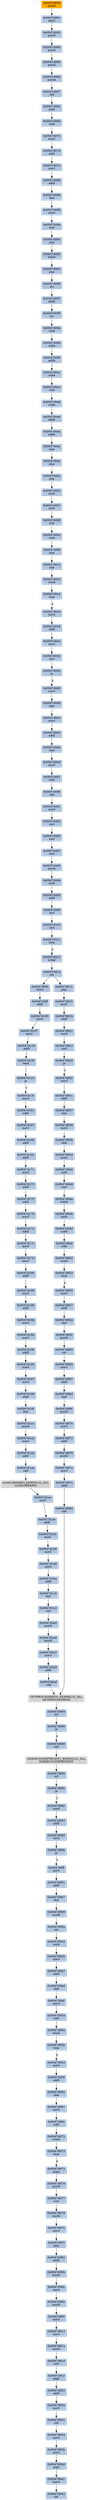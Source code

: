 strict digraph G {
	graph [bgcolor=transparent,
		name=G
	];
	node [color=lightsteelblue,
		fillcolor=lightsteelblue,
		shape=rectangle,
		style=filled
	];
	"0x0047d09d"	[label="0x0047d09d
subb"];
	"0x0047d09f"	[label="0x0047d09f
addb"];
	"0x0047d09d" -> "0x0047d09f"	[color="#000000"];
	"0x0047d907"	[label="0x0047d907
leal"];
	"0x0047d909"	[label="0x0047d909
pushl"];
	"0x0047d907" -> "0x0047d909"	[color="#000000"];
	"0x0047d0a8"	[label="0x0047d0a8
addb"];
	"0x0047d0aa"	[label="0x0047d0aa
addb"];
	"0x0047d0a8" -> "0x0047d0aa"	[color="#000000"];
	"0x0047d173"	[label="0x0047d173
addl"];
	"0x0047d175"	[label="0x0047d175
addl"];
	"0x0047d173" -> "0x0047d175"	[color="#000000"];
	"0x0047d97c"	[label="0x0047d97c
movl"];
	"0x0047d97f"	[label="0x0047d97f
jmp"];
	"0x0047d97c" -> "0x0047d97f"	[color="#000000"];
	"0x0047d872"	[label="0x0047d872
addl"];
	"0x0047d878"	[label="0x0047d878
pushl"];
	"0x0047d872" -> "0x0047d878"	[color="#000000"];
	"0x0047d0b7"	[label="0x0047d0b7
xorb"];
	"0x0047d0b9"	[label="0x0047d0b9
jmp"];
	"0x0047d0b7" -> "0x0047d0b9"	[color="#000000"];
	"0x0047d1b8"	[label="0x0047d1b8
movl"];
	"0x0047d1ba"	[label="0x0047d1ba
addl"];
	"0x0047d1b8" -> "0x0047d1ba"	[color="#000000"];
	"0x0047d0c4"	[label="0x0047d0c4
loop"];
	"0x0047d0c6"	[label="0x0047d0c6
movl"];
	"0x0047d0c4" -> "0x0047d0c6"	[color="#000000",
		label=F];
	"0x0047d167"	[label="0x0047d167
movl"];
	"0x0047d169"	[label="0x0047d169
addl"];
	"0x0047d167" -> "0x0047d169"	[color="#000000"];
	"0x0047d109"	[label="0x0047d109
addl"];
	"0x0047d10f"	[label="0x0047d10f
testl"];
	"0x0047d109" -> "0x0047d10f"	[color="#000000"];
	"0x0047d409"	[label="0x0047d409
movb"];
	"0x0047d40b"	[label="0x0047d40b
mull"];
	"0x0047d409" -> "0x0047d40b"	[color="#000000"];
	"0x0047d819"	[label="0x0047d819
movl"];
	"0x0047d81b"	[label="0x0047d81b
addl"];
	"0x0047d819" -> "0x0047d81b"	[color="#000000"];
	"0x0047d405"	[label="0x0047d405
xorl"];
	"0x0047d407"	[label="0x0047d407
xorl"];
	"0x0047d405" -> "0x0047d407"	[color="#000000"];
	"0x0047d89e"	[label="0x0047d89e
je"];
	"0x0047d8ff"	[label="0x0047d8ff
movl"];
	"0x0047d89e" -> "0x0047d8ff"	[color="#000000",
		label=T];
	"0x0047d865"	[label="0x0047d865
movl"];
	"0x0047d867"	[label="0x0047d867
addl"];
	"0x0047d865" -> "0x0047d867"	[color="#000000"];
	"0x0047d1ac"	[label="0x0047d1ac
movl"];
	"0x0047d1ae"	[label="0x0047d1ae
addl"];
	"0x0047d1ac" -> "0x0047d1ae"	[color="#000000"];
	"0x0047d180"	[label="0x0047d180
addl"];
	"0x0047d186"	[label="0x0047d186
movl"];
	"0x0047d180" -> "0x0047d186"	[color="#000000"];
	"0x0047d07e"	[label="0x0047d07e
movl"];
	"0x0047d080"	[label="0x0047d080
addl"];
	"0x0047d07e" -> "0x0047d080"	[color="#000000"];
	"0x0047d95a"	[label="0x0047d95a
stosb"];
	"0x0047d95b"	[label="0x0047d95b
loop"];
	"0x0047d95a" -> "0x0047d95b"	[color="#000000"];
	"0x0047d178"	[label="0x0047d178
movl"];
	"0x0047d17a"	[label="0x0047d17a
addl"];
	"0x0047d178" -> "0x0047d17a"	[color="#000000"];
	"0x0047d90e"	[label="0x0047d90e
pushl"];
	"0x0047d90f"	[label="0x0047d90f
movl"];
	"0x0047d90e" -> "0x0047d90f"	[color="#000000"];
	"0x0047d06c"	[label="0x0047d06c
popl"];
	"0x0047d06d"	[label="0x0047d06d
subl"];
	"0x0047d06c" -> "0x0047d06d"	[color="#000000"];
	"0x0047d107"	[label="0x0047d107
movl"];
	"0x0047d107" -> "0x0047d109"	[color="#000000"];
	"0x0047d0ac"	[label="0x0047d0ac
jmp"];
	"0x0047d0af"	[label="0x0047d0af
jmp"];
	"0x0047d0ac" -> "0x0047d0af"	[color="#000000"];
	"0x0047d0c8"	[label="0x0047d0c8
addl"];
	"0x0047d0ce"	[label="0x0047d0ce
movl"];
	"0x0047d0c8" -> "0x0047d0ce"	[color="#000000"];
	"0x0047d84a"	[label="0x0047d84a
lodsb"];
	"0x0047d84b"	[label="0x0047d84b
xorb"];
	"0x0047d84a" -> "0x0047d84b"	[color="#000000"];
	"0x0047d086"	[label="0x0047d086
leal"];
	"0x0047d080" -> "0x0047d086"	[color="#000000"];
	"0x0047d0f8"	[label="0x0047d0f8
call"];
	"0x0047d401"	[label="0x0047d401
movl"];
	"0x0047d0f8" -> "0x0047d401"	[color="#000000"];
	"0x0047d898"	[label="0x0047d898
testl"];
	"0x0047d898" -> "0x0047d89e"	[color="#000000"];
	"0x0047d84f"	[label="0x0047d84f
rolb"];
	"0x0047d852"	[label="0x0047d852
stosb"];
	"0x0047d84f" -> "0x0047d852"	[color="#000000"];
	"0x0047d1aa"	[label="0x0047d1aa
call"];
	LOADLIBRARYA_KERNEL32_DLL	[color=lightgrey,
		fillcolor=lightgrey,
		label="LOADLIBRARYA_KERNEL32_DLL
LOADLIBRARYA"];
	"0x0047d1aa" -> LOADLIBRARYA_KERNEL32_DLL	[color="#000000"];
	"0x0047d943"	[label="0x0047d943
xorb"];
	"0x0047d945"	[label="0x0047d945
movl"];
	"0x0047d943" -> "0x0047d945"	[color="#000000"];
	"0x0047d934"	[label="0x0047d934
movl"];
	"0x0047d93b"	[label="0x0047d93b
movl"];
	"0x0047d934" -> "0x0047d93b"	[color="#000000"];
	"0x0047d17c"	[label="0x0047d17c
movl"];
	"0x0047d17e"	[label="0x0047d17e
movl"];
	"0x0047d17c" -> "0x0047d17e"	[color="#000000"];
	"0x0047d088"	[label="0x0047d088
movl"];
	"0x0047d08a"	[label="0x0047d08a
xorl"];
	"0x0047d088" -> "0x0047d08a"	[color="#000000"];
	"0x0047d940"	[label="0x0047d940
popl"];
	"0x0047d941"	[label="0x0047d941
leave"];
	"0x0047d940" -> "0x0047d941"	[color="#000000"];
	"0x0047d0b2"	[label="0x0047d0b2
jmp"];
	"0x0047d0b5"	[label="0x0047d0b5
xorb"];
	"0x0047d0b2" -> "0x0047d0b5"	[color="#000000"];
	"0x0047d15f"	[label="0x0047d15f
movl"];
	"0x0047d161"	[label="0x0047d161
addl"];
	"0x0047d15f" -> "0x0047d161"	[color="#000000"];
	"0x0047d0a3"	[label="0x0047d0a3
rolb"];
	"0x0047d0a6"	[label="0x0047d0a6
subb"];
	"0x0047d0a3" -> "0x0047d0a6"	[color="#000000"];
	"0x0047d86d"	[label="0x0047d86d
leal"];
	"0x0047d86f"	[label="0x0047d86f
pushl"];
	"0x0047d86d" -> "0x0047d86f"	[color="#000000"];
	"0x0047d91d"	[label="0x0047d91d
xorl"];
	"0x0047d91f"	[label="0x0047d91f
popl"];
	"0x0047d91d" -> "0x0047d91f"	[color="#000000"];
	"0x0047d884"	[label="0x0047d884
orl"];
	"0x0047d886"	[label="0x0047d886
je"];
	"0x0047d884" -> "0x0047d886"	[color="#000000"];
	LOADLIBRARYA_KERNEL32_DLL -> "0x0047d1ac"	[color="#000000"];
	"0x0047d954"	[label="0x0047d954
subl"];
	"0x0047d954" -> "0x0047d95a"	[color="#000000"];
	"0x0047d1b6"	[label="0x0047d1b6
movl"];
	"0x0047d1b6" -> "0x0047d1b8"	[color="#000000"];
	"0x0047d1b4"	[label="0x0047d1b4
movl"];
	"0x0047d1ae" -> "0x0047d1b4"	[color="#000000"];
	"0x0047d17e" -> "0x0047d180"	[color="#000000"];
	"0x0047d410"	[label="0x0047d410
incl"];
	"0x0047d411"	[label="0x0047d411
loop"];
	"0x0047d410" -> "0x0047d411"	[color="#000000"];
	"0x0047d403"	[label="0x0047d403
xorl"];
	"0x0047d401" -> "0x0047d403"	[color="#000000"];
	"0x0047d0a1"	[label="0x0047d0a1
subb"];
	"0x0047d0a1" -> "0x0047d0a3"	[color="#000000"];
	"0x0047d979"	[label="0x0047d979
pushl"];
	"0x0047d979" -> "0x0047d97c"	[color="#000000"];
	"0x0047d0d5"	[label="0x0047d0d5
movl"];
	"0x0047d0db"	[label="0x0047d0db
jmp"];
	"0x0047d0d5" -> "0x0047d0db"	[color="#000000"];
	"0x0047d099"	[label="0x0047d099
stc"];
	"0x0047d09a"	[label="0x0047d09a
rorb"];
	"0x0047d099" -> "0x0047d09a"	[color="#000000"];
	"0x0047d901"	[label="0x0047d901
addl"];
	"0x0047d8ff" -> "0x0047d901"	[color="#000000"];
	"0x0047d0eb"	[label="0x0047d0eb
leal"];
	"0x0047d0ed"	[label="0x0047d0ed
movl"];
	"0x0047d0eb" -> "0x0047d0ed"	[color="#000000"];
	"0x0047d90b"	[label="0x0047d90b
pushl"];
	"0x0047d90c"	[label="0x0047d90c
movl"];
	"0x0047d90b" -> "0x0047d90c"	[color="#000000"];
	"0x0047d0f2"	[label="0x0047d0f2
subl"];
	"0x0047d0ed" -> "0x0047d0f2"	[color="#000000"];
	"0x0047d913"	[label="0x0047d913
movl"];
	"0x0047d90f" -> "0x0047d913"	[color="#000000"];
	"0x0047d0f2" -> "0x0047d0f8"	[color="#000000"];
	"0x0047d115"	[label="0x0047d115
je"];
	"0x0047d10f" -> "0x0047d115"	[color="#000000"];
	"0x0047d0a6" -> "0x0047d0a8"	[color="#000000"];
	"0x0047d888"	[label="0x0047d888
call"];
	"0x0047d886" -> "0x0047d888"	[color="#000000",
		label=F];
	"0x0047d90a"	[label="0x0047d90a
ret"];
	"0x0047d909" -> "0x0047d90a"	[color="#000000"];
	"0x0047d890"	[label="0x0047d890
movl"];
	"0x0047d892"	[label="0x0047d892
addl"];
	"0x0047d890" -> "0x0047d892"	[color="#000000"];
	"0x0047d0fd"	[label="0x0047d0fd
movl"];
	"0x0047d0ff"	[label="0x0047d0ff
addl"];
	"0x0047d0fd" -> "0x0047d0ff"	[color="#000000"];
	ISDEBUGGERPRESENT_KERNEL32_DLL	[color=lightgrey,
		fillcolor=lightgrey,
		label="ISDEBUGGERPRESENT_KERNEL32_DLL
ISDEBUGGERPRESENT"];
	"0x0047d88a"	[label="0x0047d88a
orl"];
	ISDEBUGGERPRESENT_KERNEL32_DLL -> "0x0047d88a"	[color="#000000"];
	"0x0047d0e3"	[label="0x0047d0e3
movl"];
	"0x0047d0db" -> "0x0047d0e3"	[color="#000000"];
	"0x0047d105"	[label="0x0047d105
movl"];
	"0x0047d0ff" -> "0x0047d105"	[color="#000000"];
	"0x0047d95f"	[label="0x0047d95f
addl"];
	"0x0047d965"	[label="0x0047d965
leal"];
	"0x0047d95f" -> "0x0047d965"	[color="#000000"];
	"0x0047d199"	[label="0x0047d199
addl"];
	"0x0047d19f"	[label="0x0047d19f
leal"];
	"0x0047d199" -> "0x0047d19f"	[color="#000000"];
	"0x0047d08c"	[label="0x0047d08c
jmp"];
	"0x0047d092"	[label="0x0047d092
lodsb"];
	"0x0047d08c" -> "0x0047d092"	[color="#000000"];
	"0x0047d860"	[label="0x0047d860
ret"];
	"0x0047d860" -> "0x0047d865"	[color="#000000"];
	"0x0047d115" -> "0x0047d15f"	[color="#000000",
		label=T];
	"0x0047d922"	[label="0x0047d922
addl"];
	"0x0047d92a"	[label="0x0047d92a
movl"];
	"0x0047d922" -> "0x0047d92a"	[color="#000000"];
	"0x0047d066"	[label="0x0047d066
pusha"];
	"0x0047d067"	[label="0x0047d067
call"];
	"0x0047d066" -> "0x0047d067"	[color="#000000"];
	"0x0047d942"	[label="0x0047d942
ret"];
	"0x0047d853"	[label="0x0047d853
loop"];
	"0x0047d855"	[label="0x0047d855
movl"];
	"0x0047d853" -> "0x0047d855"	[color="#000000",
		label=F];
	"0x0047d188"	[label="0x0047d188
addl"];
	"0x0047d18b"	[label="0x0047d18b
movl"];
	"0x0047d188" -> "0x0047d18b"	[color="#000000"];
	"0x0047d0e5"	[label="0x0047d0e5
addl"];
	"0x0047d0e5" -> "0x0047d0eb"	[color="#000000"];
	"0x0047d982"	[label="0x0047d982
addb"];
	"0x0047d982" -> "0x0047d90b"	[color="#000000"];
	"0x0047d88c"	[label="0x0047d88c
je"];
	"0x0047d88a" -> "0x0047d88c"	[color="#000000"];
	"0x0047d1a1"	[label="0x0047d1a1
pushl"];
	"0x0047d1a2"	[label="0x0047d1a2
movl"];
	"0x0047d1a1" -> "0x0047d1a2"	[color="#000000"];
	"0x0047d096"	[label="0x0047d096
stc"];
	"0x0047d097"	[label="0x0047d097
addb"];
	"0x0047d096" -> "0x0047d097"	[color="#000000"];
	"0x0047d947"	[label="0x0047d947
addl"];
	"0x0047d94d"	[label="0x0047d94d
leal"];
	"0x0047d947" -> "0x0047d94d"	[color="#000000"];
	"0x0047d0d2"	[label="0x0047d0d2
incl"];
	"0x0047d0d3"	[label="0x0047d0d3
js"];
	"0x0047d0d2" -> "0x0047d0d3"	[color="#000000"];
	"0x0047d87a"	[label="0x0047d87a
movl"];
	"0x0047d878" -> "0x0047d87a"	[color="#000000"];
	"0x0047d839"	[label="0x0047d839
movl"];
	"0x0047d83b"	[label="0x0047d83b
leal"];
	"0x0047d839" -> "0x0047d83b"	[color="#000000"];
	"0x0047d91a"	[label="0x0047d91a
pushl"];
	"0x0047d913" -> "0x0047d91a"	[color="#000000"];
	"0x0047d08a" -> "0x0047d08c"	[color="#000000"];
	"0x0047d90c" -> "0x0047d90e"	[color="#000000"];
	"0x0047d16c"	[label="0x0047d16c
addl"];
	"0x0047d169" -> "0x0047d16c"	[color="#000000"];
	"0x0047d882"	[label="0x0047d882
call"];
	GETPROCADDRESS_KERNEL32_DLL	[color=lightgrey,
		fillcolor=lightgrey,
		label="GETPROCADDRESS_KERNEL32_DLL
GETPROCADDRESS"];
	"0x0047d882" -> GETPROCADDRESS_KERNEL32_DLL	[color="#000000"];
	"0x0047d972"	[label="0x0047d972
stosb"];
	"0x0047d973"	[label="0x0047d973
loop"];
	"0x0047d972" -> "0x0047d973"	[color="#000000"];
	"0x0047d40d"	[label="0x0047d40d
addl"];
	"0x0047d40f"	[label="0x0047d40f
incl"];
	"0x0047d40d" -> "0x0047d40f"	[color="#000000"];
	"0x0047d1a4"	[label="0x0047d1a4
addl"];
	"0x0047d1a4" -> "0x0047d1aa"	[color="#000000"];
	"0x0047d18d"	[label="0x0047d18d
movl"];
	"0x0047d18b" -> "0x0047d18d"	[color="#000000"];
	"0x0047d18f"	[label="0x0047d18f
addl"];
	"0x0047d195"	[label="0x0047d195
movl"];
	"0x0047d18f" -> "0x0047d195"	[color="#000000"];
	"0x0047d161" -> "0x0047d167"	[color="#000000"];
	"0x0047d073"	[label="0x0047d073
movl"];
	"0x0047d06d" -> "0x0047d073"	[color="#000000"];
	"0x0047d831"	[label="0x0047d831
addl"];
	"0x0047d837"	[label="0x0047d837
leal"];
	"0x0047d831" -> "0x0047d837"	[color="#000000"];
	"0x0047d975"	[label="0x0047d975
popa"];
	"0x0047d976"	[label="0x0047d976
pushl"];
	"0x0047d975" -> "0x0047d976"	[color="#000000"];
	"0x0047d0b5" -> "0x0047d0b7"	[color="#000000"];
	"0x0047d842"	[label="0x0047d842
subl"];
	"0x0047d848"	[label="0x0047d848
xorl"];
	"0x0047d842" -> "0x0047d848"	[color="#000000"];
	"0x0047d95d"	[label="0x0047d95d
movl"];
	"0x0047d95b" -> "0x0047d95d"	[color="#000000",
		label=F];
	"0x0047d91f" -> "0x0047d922"	[color="#000000"];
	"0x0047d977"	[label="0x0047d977
xorl"];
	"0x0047d976" -> "0x0047d977"	[color="#000000"];
	"0x0047d91a" -> "0x0047d91d"	[color="#000000"];
	"0x0047d867" -> "0x0047d86d"	[color="#000000"];
	"0x0047d0c6" -> "0x0047d0c8"	[color="#000000"];
	"0x0047d901" -> "0x0047d907"	[color="#000000"];
	"0x0047d1c2"	[label="0x0047d1c2
call"];
	"0x0047d2a5"	[label="0x0047d2a5
pushl"];
	"0x0047d1c2" -> "0x0047d2a5"	[color="#000000"];
	"0x0047d0bc"	[label="0x0047d0bc
rorb"];
	"0x0047d0b9" -> "0x0047d0bc"	[color="#000000"];
	"0x0047d2a9"	[label="0x0047d2a9
addl"];
	"0x0047d2af"	[label="0x0047d2af
call"];
	"0x0047d2a9" -> "0x0047d2af"	[color="#000000"];
	"0x0047d85f"	[label="0x0047d85f
pushl"];
	"0x0047d85f" -> "0x0047d860"	[color="#000000"];
	"0x0047d84d"	[label="0x0047d84d
subb"];
	"0x0047d84d" -> "0x0047d84f"	[color="#000000"];
	"0x0047d086" -> "0x0047d088"	[color="#000000"];
	"0x0047d0bf"	[label="0x0047d0bf
jmp"];
	"0x0047d0c2"	[label="0x0047d0c2
nop"];
	"0x0047d0bf" -> "0x0047d0c2"	[color="#000000"];
	"0x0047d1c0"	[label="0x0047d1c0
leal"];
	"0x0047d1ba" -> "0x0047d1c0"	[color="#000000"];
	"0x0047d197"	[label="0x0047d197
movl"];
	"0x0047d197" -> "0x0047d199"	[color="#000000"];
	"0x0047d1a2" -> "0x0047d1a4"	[color="#000000"];
	"0x0047d40b" -> "0x0047d40d"	[color="#000000"];
	"0x0047d413"	[label="0x0047d413
xchgl"];
	"0x0047d414"	[label="0x0047d414
ret"];
	"0x0047d413" -> "0x0047d414"	[color="#000000"];
	"0x0047d95d" -> "0x0047d95f"	[color="#000000"];
	"0x0047d825"	[label="0x0047d825
je"];
	"0x0047d82f"	[label="0x0047d82f
movl"];
	"0x0047d825" -> "0x0047d82f"	[color="#000000",
		label=T];
	"0x0047d821"	[label="0x0047d821
movl"];
	"0x0047d81b" -> "0x0047d821"	[color="#000000"];
	"0x0047d0c3"	[label="0x0047d0c3
stosb"];
	"0x0047d0c3" -> "0x0047d0c4"	[color="#000000"];
	"0x0047d0bc" -> "0x0047d0bf"	[color="#000000"];
	"0x0047d18d" -> "0x0047d18f"	[color="#000000"];
	"0x0047d093"	[label="0x0047d093
jmp"];
	"0x0047d093" -> "0x0047d096"	[color="#000000"];
	"0x0047d977" -> "0x0047d979"	[color="#000000"];
	"0x0047d17a" -> "0x0047d17c"	[color="#000000"];
	"0x0047d195" -> "0x0047d197"	[color="#000000"];
	"0x0047d403" -> "0x0047d405"	[color="#000000"];
	"0x0047d823"	[label="0x0047d823
xorl"];
	"0x0047d823" -> "0x0047d825"	[color="#000000"];
	"0x0047d941" -> "0x0047d942"	[color="#000000"];
	"0x0047d065"	[label="0x0047d065
pushl"];
	"0x0047d065" -> "0x0047d066"	[color="#000000"];
	GETPROCADDRESS_KERNEL32_DLL -> "0x0047d884"	[color="#000000"];
	"0x0047d857"	[label="0x0047d857
addl"];
	"0x0047d85d"	[label="0x0047d85d
leal"];
	"0x0047d857" -> "0x0047d85d"	[color="#000000"];
	"0x0047d96c"	[label="0x0047d96c
subl"];
	"0x0047d96c" -> "0x0047d972"	[color="#000000"];
	"0x0047d94f"	[label="0x0047d94f
movl"];
	"0x0047d94f" -> "0x0047d954"	[color="#000000"];
	"0x0047d171"	[label="0x0047d171
movl"];
	"0x0047d171" -> "0x0047d173"	[color="#000000"];
	"0x0047d411" -> "0x0047d413"	[color="#000000",
		label=F];
	"0x0047d97f" -> "0x0047d982"	[color="#000000"];
	"0x0047d973" -> "0x0047d975"	[color="#000000",
		label=F];
	"0x0047d1b4" -> "0x0047d1b6"	[color="#000000"];
	"0x0047d0ce" -> "0x0047d0d2"	[color="#000000"];
	"0x0047d852" -> "0x0047d853"	[color="#000000"];
	"0x0047d848" -> "0x0047d84a"	[color="#000000"];
	"0x0047d82f" -> "0x0047d831"	[color="#000000"];
	"0x0047d175" -> "0x0047d178"	[color="#000000"];
	"0x0047d967"	[label="0x0047d967
movl"];
	"0x0047d967" -> "0x0047d96c"	[color="#000000"];
	"0x0047d078"	[label="0x0047d078
subl"];
	"0x0047d073" -> "0x0047d078"	[color="#000000"];
	"0x0047d09f" -> "0x0047d0a1"	[color="#000000"];
	"0x0047d186" -> "0x0047d188"	[color="#000000"];
	"0x0047d2a6"	[label="0x0047d2a6
pushl"];
	"0x0047d2a7"	[label="0x0047d2a7
movl"];
	"0x0047d2a6" -> "0x0047d2a7"	[color="#000000"];
	"0x0047d0af" -> "0x0047d0b2"	[color="#000000"];
	"0x0047d061"	[label="0x0047d061
movl"];
	"0x0047d063"	[label="0x0047d063
pushl"];
	"0x0047d061" -> "0x0047d063"	[color="#000000"];
	"0x0047d892" -> "0x0047d898"	[color="#000000"];
	"0x0047d90a" -> "0x0047d943"	[color="#000000"];
	"0x0047d060"	[color=lightgrey,
		fillcolor=orange,
		label="0x0047d060
pushl"];
	"0x0047d060" -> "0x0047d061"	[color="#000000"];
	"0x0047d965" -> "0x0047d967"	[color="#000000"];
	"0x0047d83d"	[label="0x0047d83d
movl"];
	"0x0047d83d" -> "0x0047d842"	[color="#000000"];
	"0x0047d85d" -> "0x0047d85f"	[color="#000000"];
	"0x0047d87c"	[label="0x0047d87c
addl"];
	"0x0047d87c" -> "0x0047d882"	[color="#000000"];
	"0x0047d821" -> "0x0047d823"	[color="#000000"];
	"0x0047d40f" -> "0x0047d410"	[color="#000000"];
	"0x0047d1c0" -> "0x0047d1c2"	[color="#000000"];
	"0x0047d067" -> "0x0047d06c"	[color="#000000"];
	"0x0047d870"	[label="0x0047d870
movl"];
	"0x0047d86f" -> "0x0047d870"	[color="#000000"];
	"0x0047d870" -> "0x0047d872"	[color="#000000"];
	"0x0047d16c" -> "0x0047d171"	[color="#000000"];
	"0x0047d815"	[label="0x0047d815
jmp"];
	"0x0047d815" -> "0x0047d819"	[color="#000000"];
	"0x0047d097" -> "0x0047d099"	[color="#000000"];
	"0x0047d94d" -> "0x0047d94f"	[color="#000000"];
	"0x0047d945" -> "0x0047d947"	[color="#000000"];
	"0x0047d88c" -> "0x0047d890"	[color="#000000",
		label=T];
	"0x0047d93b" -> "0x0047d940"	[color="#000000"];
	"0x0047d2a7" -> "0x0047d2a9"	[color="#000000"];
	"0x0047d0c2" -> "0x0047d0c3"	[color="#000000"];
	"0x0047d888" -> ISDEBUGGERPRESENT_KERNEL32_DLL	[color="#000000"];
	"0x0047d87a" -> "0x0047d87c"	[color="#000000"];
	"0x0047d064"	[label="0x0047d064
pushl"];
	"0x0047d064" -> "0x0047d065"	[color="#000000"];
	"0x0047d063" -> "0x0047d064"	[color="#000000"];
	"0x0047d19f" -> "0x0047d1a1"	[color="#000000"];
	"0x0047d0e3" -> "0x0047d0e5"	[color="#000000"];
	"0x0047d2af" -> GETPROCADDRESS_KERNEL32_DLL	[color="#000000"];
	"0x0047d855" -> "0x0047d857"	[color="#000000"];
	"0x0047d09a" -> "0x0047d09d"	[color="#000000"];
	"0x0047d83b" -> "0x0047d83d"	[color="#000000"];
	"0x0047d84b" -> "0x0047d84d"	[color="#000000"];
	"0x0047d0aa" -> "0x0047d0ac"	[color="#000000"];
	"0x0047d078" -> "0x0047d07e"	[color="#000000"];
	"0x0047d837" -> "0x0047d839"	[color="#000000"];
	"0x0047d105" -> "0x0047d107"	[color="#000000"];
	"0x0047d0d3" -> "0x0047d0d5"	[color="#000000",
		label=F];
	"0x0047d414" -> "0x0047d0fd"	[color="#000000"];
	"0x0047d414" -> "0x0047d815"	[color="#000000"];
	"0x0047d092" -> "0x0047d093"	[color="#000000"];
	"0x0047d931"	[label="0x0047d931
roll"];
	"0x0047d931" -> "0x0047d934"	[color="#000000"];
	"0x0047d92a" -> "0x0047d931"	[color="#000000"];
	"0x0047d2a5" -> "0x0047d2a6"	[color="#000000"];
	"0x0047d407" -> "0x0047d409"	[color="#000000"];
}
